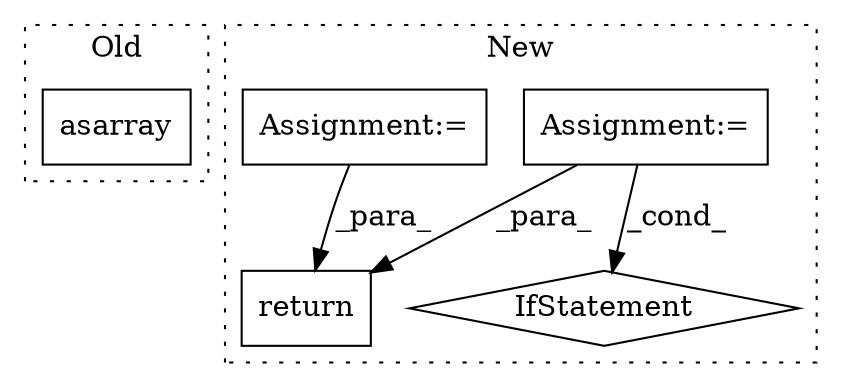 digraph G {
subgraph cluster0 {
1 [label="asarray" a="32" s="1833,1846" l="8,1" shape="box"];
label = "Old";
style="dotted";
}
subgraph cluster1 {
2 [label="return" a="41" s="1560" l="7" shape="box"];
3 [label="Assignment:=" a="7" s="1293,1366" l="53,2" shape="box"];
4 [label="Assignment:=" a="7" s="1285" l="1" shape="box"];
5 [label="IfStatement" a="25" s="1478,1488" l="4,2" shape="diamond"];
label = "New";
style="dotted";
}
3 -> 5 [label="_cond_"];
3 -> 2 [label="_para_"];
4 -> 2 [label="_para_"];
}